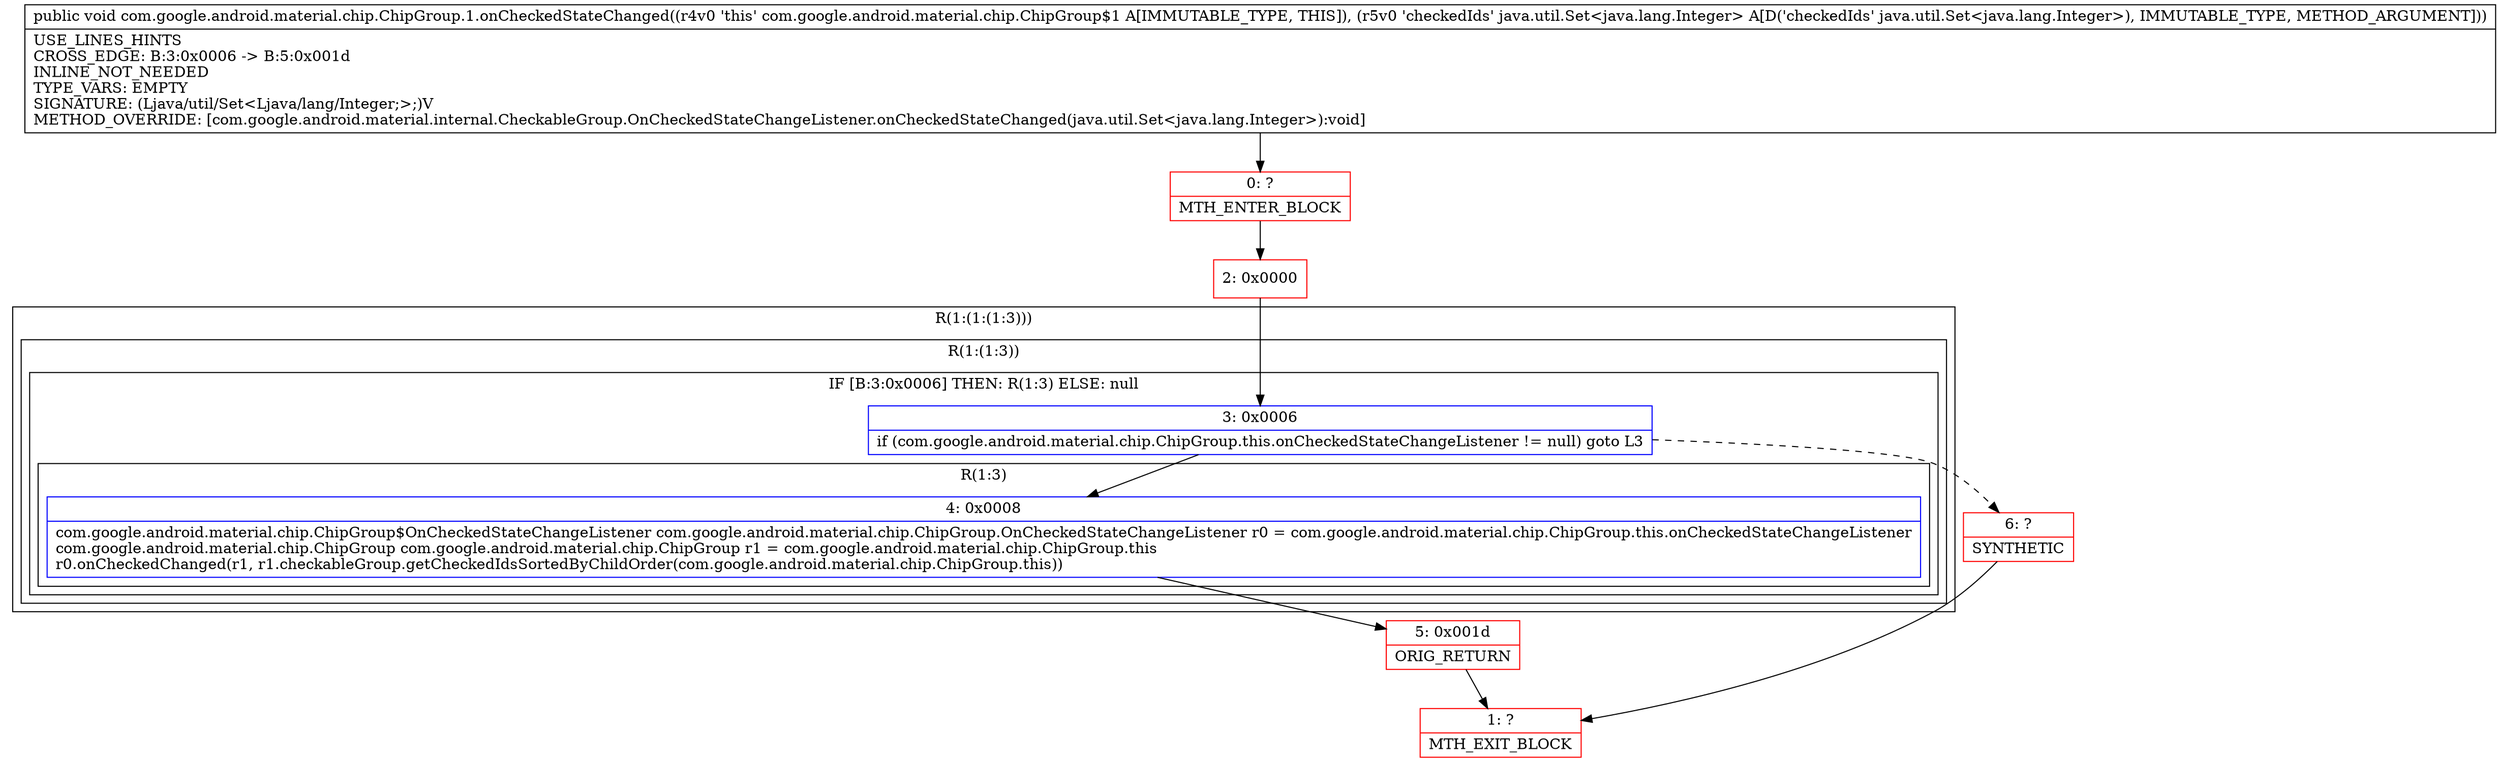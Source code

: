 digraph "CFG forcom.google.android.material.chip.ChipGroup.1.onCheckedStateChanged(Ljava\/util\/Set;)V" {
subgraph cluster_Region_1054828472 {
label = "R(1:(1:(1:3)))";
node [shape=record,color=blue];
subgraph cluster_Region_1225574484 {
label = "R(1:(1:3))";
node [shape=record,color=blue];
subgraph cluster_IfRegion_1987834739 {
label = "IF [B:3:0x0006] THEN: R(1:3) ELSE: null";
node [shape=record,color=blue];
Node_3 [shape=record,label="{3\:\ 0x0006|if (com.google.android.material.chip.ChipGroup.this.onCheckedStateChangeListener != null) goto L3\l}"];
subgraph cluster_Region_1381965042 {
label = "R(1:3)";
node [shape=record,color=blue];
Node_4 [shape=record,label="{4\:\ 0x0008|com.google.android.material.chip.ChipGroup$OnCheckedStateChangeListener com.google.android.material.chip.ChipGroup.OnCheckedStateChangeListener r0 = com.google.android.material.chip.ChipGroup.this.onCheckedStateChangeListener\lcom.google.android.material.chip.ChipGroup com.google.android.material.chip.ChipGroup r1 = com.google.android.material.chip.ChipGroup.this\lr0.onCheckedChanged(r1, r1.checkableGroup.getCheckedIdsSortedByChildOrder(com.google.android.material.chip.ChipGroup.this))\l}"];
}
}
}
}
Node_0 [shape=record,color=red,label="{0\:\ ?|MTH_ENTER_BLOCK\l}"];
Node_2 [shape=record,color=red,label="{2\:\ 0x0000}"];
Node_5 [shape=record,color=red,label="{5\:\ 0x001d|ORIG_RETURN\l}"];
Node_1 [shape=record,color=red,label="{1\:\ ?|MTH_EXIT_BLOCK\l}"];
Node_6 [shape=record,color=red,label="{6\:\ ?|SYNTHETIC\l}"];
MethodNode[shape=record,label="{public void com.google.android.material.chip.ChipGroup.1.onCheckedStateChanged((r4v0 'this' com.google.android.material.chip.ChipGroup$1 A[IMMUTABLE_TYPE, THIS]), (r5v0 'checkedIds' java.util.Set\<java.lang.Integer\> A[D('checkedIds' java.util.Set\<java.lang.Integer\>), IMMUTABLE_TYPE, METHOD_ARGUMENT]))  | USE_LINES_HINTS\lCROSS_EDGE: B:3:0x0006 \-\> B:5:0x001d\lINLINE_NOT_NEEDED\lTYPE_VARS: EMPTY\lSIGNATURE: (Ljava\/util\/Set\<Ljava\/lang\/Integer;\>;)V\lMETHOD_OVERRIDE: [com.google.android.material.internal.CheckableGroup.OnCheckedStateChangeListener.onCheckedStateChanged(java.util.Set\<java.lang.Integer\>):void]\l}"];
MethodNode -> Node_0;Node_3 -> Node_4;
Node_3 -> Node_6[style=dashed];
Node_4 -> Node_5;
Node_0 -> Node_2;
Node_2 -> Node_3;
Node_5 -> Node_1;
Node_6 -> Node_1;
}

